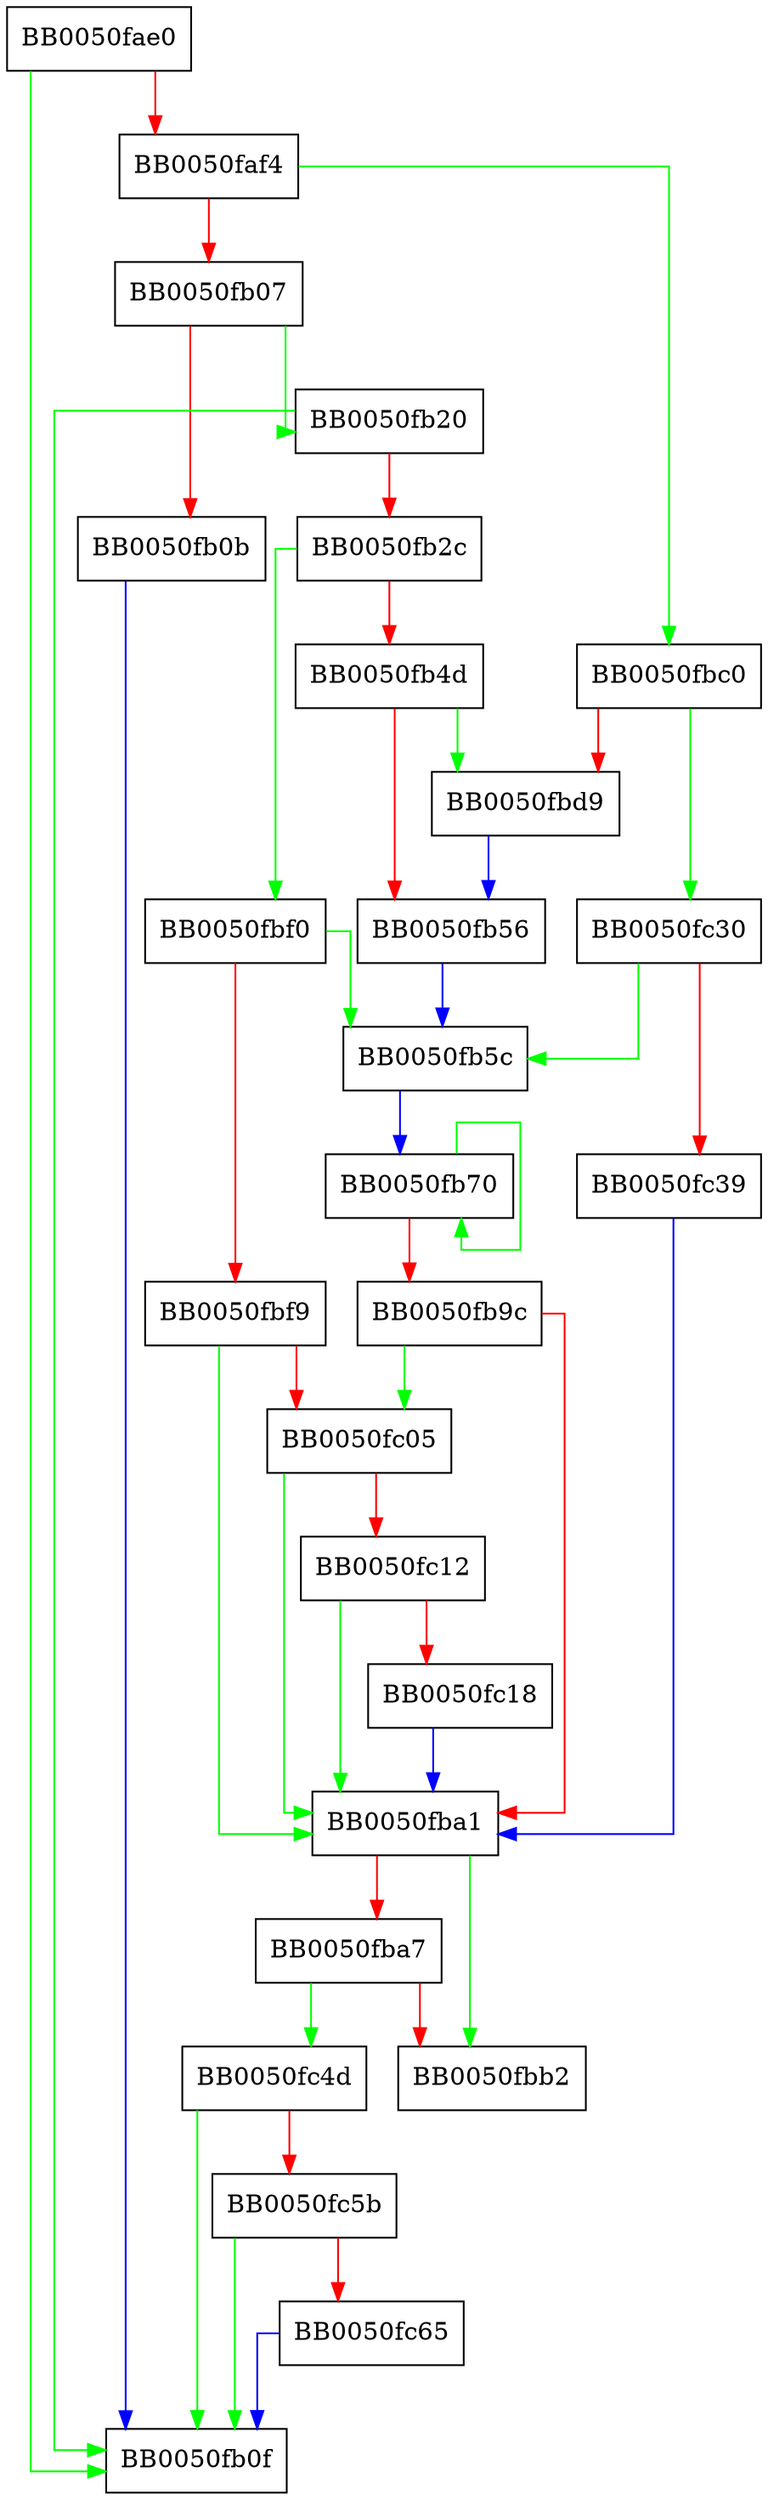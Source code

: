 digraph ossl_json_u64 {
  node [shape="box"];
  graph [splines=ortho];
  BB0050fae0 -> BB0050fb0f [color="green"];
  BB0050fae0 -> BB0050faf4 [color="red"];
  BB0050faf4 -> BB0050fbc0 [color="green"];
  BB0050faf4 -> BB0050fb07 [color="red"];
  BB0050fb07 -> BB0050fb20 [color="green"];
  BB0050fb07 -> BB0050fb0b [color="red"];
  BB0050fb0b -> BB0050fb0f [color="blue"];
  BB0050fb20 -> BB0050fb0f [color="green"];
  BB0050fb20 -> BB0050fb2c [color="red"];
  BB0050fb2c -> BB0050fbf0 [color="green"];
  BB0050fb2c -> BB0050fb4d [color="red"];
  BB0050fb4d -> BB0050fbd9 [color="green"];
  BB0050fb4d -> BB0050fb56 [color="red"];
  BB0050fb56 -> BB0050fb5c [color="blue"];
  BB0050fb5c -> BB0050fb70 [color="blue"];
  BB0050fb70 -> BB0050fb70 [color="green"];
  BB0050fb70 -> BB0050fb9c [color="red"];
  BB0050fb9c -> BB0050fc05 [color="green"];
  BB0050fb9c -> BB0050fba1 [color="red"];
  BB0050fba1 -> BB0050fbb2 [color="green"];
  BB0050fba1 -> BB0050fba7 [color="red"];
  BB0050fba7 -> BB0050fc4d [color="green"];
  BB0050fba7 -> BB0050fbb2 [color="red"];
  BB0050fbc0 -> BB0050fc30 [color="green"];
  BB0050fbc0 -> BB0050fbd9 [color="red"];
  BB0050fbd9 -> BB0050fb56 [color="blue"];
  BB0050fbf0 -> BB0050fb5c [color="green"];
  BB0050fbf0 -> BB0050fbf9 [color="red"];
  BB0050fbf9 -> BB0050fba1 [color="green"];
  BB0050fbf9 -> BB0050fc05 [color="red"];
  BB0050fc05 -> BB0050fba1 [color="green"];
  BB0050fc05 -> BB0050fc12 [color="red"];
  BB0050fc12 -> BB0050fba1 [color="green"];
  BB0050fc12 -> BB0050fc18 [color="red"];
  BB0050fc18 -> BB0050fba1 [color="blue"];
  BB0050fc30 -> BB0050fb5c [color="green"];
  BB0050fc30 -> BB0050fc39 [color="red"];
  BB0050fc39 -> BB0050fba1 [color="blue"];
  BB0050fc4d -> BB0050fb0f [color="green"];
  BB0050fc4d -> BB0050fc5b [color="red"];
  BB0050fc5b -> BB0050fb0f [color="green"];
  BB0050fc5b -> BB0050fc65 [color="red"];
  BB0050fc65 -> BB0050fb0f [color="blue"];
}